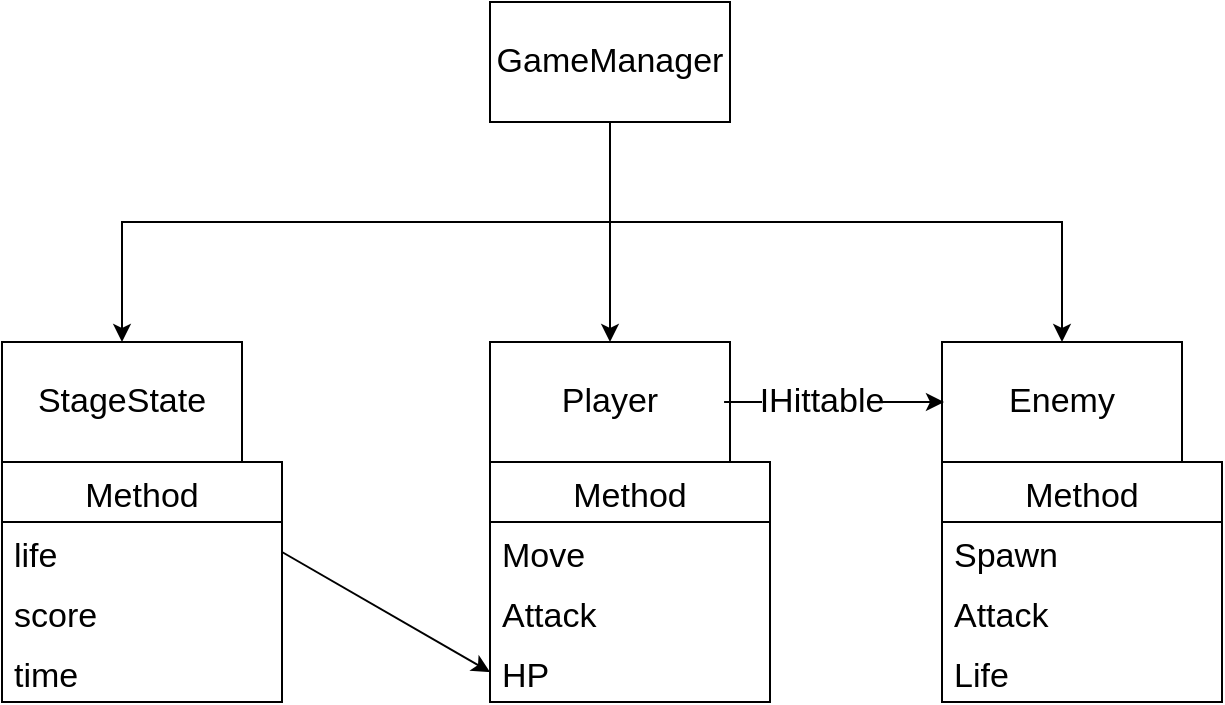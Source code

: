 <mxfile version="18.0.8" type="github">
  <diagram id="nPiM0l03sHZ0EGCZjPm0" name="Page-1">
    <mxGraphModel dx="1038" dy="547" grid="1" gridSize="10" guides="1" tooltips="1" connect="1" arrows="1" fold="1" page="1" pageScale="1" pageWidth="827" pageHeight="1169" math="0" shadow="0">
      <root>
        <mxCell id="0" />
        <mxCell id="1" parent="0" />
        <mxCell id="zV3HZ2iIaUpGLrMhV5pJ-1" value="&lt;font style=&quot;font-size: 17px;&quot;&gt;GameManager&lt;/font&gt;" style="rounded=0;whiteSpace=wrap;html=1;" vertex="1" parent="1">
          <mxGeometry x="354" y="30" width="120" height="60" as="geometry" />
        </mxCell>
        <mxCell id="zV3HZ2iIaUpGLrMhV5pJ-5" value="&lt;font style=&quot;font-size: 17px;&quot;&gt;Enemy&lt;/font&gt;" style="rounded=0;whiteSpace=wrap;html=1;" vertex="1" parent="1">
          <mxGeometry x="580" y="200" width="120" height="60" as="geometry" />
        </mxCell>
        <mxCell id="zV3HZ2iIaUpGLrMhV5pJ-6" value="&lt;font style=&quot;font-size: 17px;&quot;&gt;Player&lt;/font&gt;" style="rounded=0;whiteSpace=wrap;html=1;" vertex="1" parent="1">
          <mxGeometry x="354" y="200" width="120" height="60" as="geometry" />
        </mxCell>
        <mxCell id="zV3HZ2iIaUpGLrMhV5pJ-7" value="&lt;font style=&quot;font-size: 17px;&quot;&gt;StageState&lt;/font&gt;" style="rounded=0;whiteSpace=wrap;html=1;" vertex="1" parent="1">
          <mxGeometry x="110" y="200" width="120" height="60" as="geometry" />
        </mxCell>
        <mxCell id="zV3HZ2iIaUpGLrMhV5pJ-9" value="" style="endArrow=classic;html=1;rounded=0;fontSize=17;exitX=0.5;exitY=1;exitDx=0;exitDy=0;entryX=0.5;entryY=0;entryDx=0;entryDy=0;" edge="1" parent="1" source="zV3HZ2iIaUpGLrMhV5pJ-1" target="zV3HZ2iIaUpGLrMhV5pJ-7">
          <mxGeometry width="50" height="50" relative="1" as="geometry">
            <mxPoint x="390" y="300" as="sourcePoint" />
            <mxPoint x="190" y="180" as="targetPoint" />
            <Array as="points">
              <mxPoint x="414" y="140" />
              <mxPoint x="170" y="140" />
            </Array>
          </mxGeometry>
        </mxCell>
        <mxCell id="zV3HZ2iIaUpGLrMhV5pJ-11" value="" style="endArrow=classic;html=1;rounded=0;fontSize=17;entryX=0.5;entryY=0;entryDx=0;entryDy=0;" edge="1" parent="1" target="zV3HZ2iIaUpGLrMhV5pJ-6">
          <mxGeometry width="50" height="50" relative="1" as="geometry">
            <mxPoint x="414" y="140" as="sourcePoint" />
            <mxPoint x="440" y="130" as="targetPoint" />
          </mxGeometry>
        </mxCell>
        <mxCell id="zV3HZ2iIaUpGLrMhV5pJ-12" value="" style="endArrow=classic;html=1;rounded=0;fontSize=17;entryX=0.5;entryY=0;entryDx=0;entryDy=0;" edge="1" parent="1" target="zV3HZ2iIaUpGLrMhV5pJ-5">
          <mxGeometry width="50" height="50" relative="1" as="geometry">
            <mxPoint x="410" y="140" as="sourcePoint" />
            <mxPoint x="630" y="120" as="targetPoint" />
            <Array as="points">
              <mxPoint x="640" y="140" />
            </Array>
          </mxGeometry>
        </mxCell>
        <mxCell id="zV3HZ2iIaUpGLrMhV5pJ-13" value="Method" style="swimlane;fontStyle=0;childLayout=stackLayout;horizontal=1;startSize=30;horizontalStack=0;resizeParent=1;resizeParentMax=0;resizeLast=0;collapsible=1;marginBottom=0;fontSize=17;" vertex="1" parent="1">
          <mxGeometry x="354" y="260" width="140" height="120" as="geometry" />
        </mxCell>
        <mxCell id="zV3HZ2iIaUpGLrMhV5pJ-14" value="Move" style="text;strokeColor=none;fillColor=none;align=left;verticalAlign=middle;spacingLeft=4;spacingRight=4;overflow=hidden;points=[[0,0.5],[1,0.5]];portConstraint=eastwest;rotatable=0;fontSize=17;" vertex="1" parent="zV3HZ2iIaUpGLrMhV5pJ-13">
          <mxGeometry y="30" width="140" height="30" as="geometry" />
        </mxCell>
        <mxCell id="zV3HZ2iIaUpGLrMhV5pJ-15" value="Attack" style="text;strokeColor=none;fillColor=none;align=left;verticalAlign=middle;spacingLeft=4;spacingRight=4;overflow=hidden;points=[[0,0.5],[1,0.5]];portConstraint=eastwest;rotatable=0;fontSize=17;" vertex="1" parent="zV3HZ2iIaUpGLrMhV5pJ-13">
          <mxGeometry y="60" width="140" height="30" as="geometry" />
        </mxCell>
        <mxCell id="zV3HZ2iIaUpGLrMhV5pJ-16" value="HP" style="text;strokeColor=none;fillColor=none;align=left;verticalAlign=middle;spacingLeft=4;spacingRight=4;overflow=hidden;points=[[0,0.5],[1,0.5]];portConstraint=eastwest;rotatable=0;fontSize=17;" vertex="1" parent="zV3HZ2iIaUpGLrMhV5pJ-13">
          <mxGeometry y="90" width="140" height="30" as="geometry" />
        </mxCell>
        <mxCell id="zV3HZ2iIaUpGLrMhV5pJ-17" value="Method" style="swimlane;fontStyle=0;childLayout=stackLayout;horizontal=1;startSize=30;horizontalStack=0;resizeParent=1;resizeParentMax=0;resizeLast=0;collapsible=1;marginBottom=0;fontSize=17;" vertex="1" parent="1">
          <mxGeometry x="110" y="260" width="140" height="120" as="geometry" />
        </mxCell>
        <mxCell id="zV3HZ2iIaUpGLrMhV5pJ-18" value="life" style="text;strokeColor=none;fillColor=none;align=left;verticalAlign=middle;spacingLeft=4;spacingRight=4;overflow=hidden;points=[[0,0.5],[1,0.5]];portConstraint=eastwest;rotatable=0;fontSize=17;" vertex="1" parent="zV3HZ2iIaUpGLrMhV5pJ-17">
          <mxGeometry y="30" width="140" height="30" as="geometry" />
        </mxCell>
        <mxCell id="zV3HZ2iIaUpGLrMhV5pJ-19" value="score" style="text;strokeColor=none;fillColor=none;align=left;verticalAlign=middle;spacingLeft=4;spacingRight=4;overflow=hidden;points=[[0,0.5],[1,0.5]];portConstraint=eastwest;rotatable=0;fontSize=17;" vertex="1" parent="zV3HZ2iIaUpGLrMhV5pJ-17">
          <mxGeometry y="60" width="140" height="30" as="geometry" />
        </mxCell>
        <mxCell id="zV3HZ2iIaUpGLrMhV5pJ-20" value="time" style="text;strokeColor=none;fillColor=none;align=left;verticalAlign=middle;spacingLeft=4;spacingRight=4;overflow=hidden;points=[[0,0.5],[1,0.5]];portConstraint=eastwest;rotatable=0;fontSize=17;" vertex="1" parent="zV3HZ2iIaUpGLrMhV5pJ-17">
          <mxGeometry y="90" width="140" height="30" as="geometry" />
        </mxCell>
        <mxCell id="zV3HZ2iIaUpGLrMhV5pJ-21" value="Method" style="swimlane;fontStyle=0;childLayout=stackLayout;horizontal=1;startSize=30;horizontalStack=0;resizeParent=1;resizeParentMax=0;resizeLast=0;collapsible=1;marginBottom=0;fontSize=17;" vertex="1" parent="1">
          <mxGeometry x="580" y="260" width="140" height="120" as="geometry" />
        </mxCell>
        <mxCell id="zV3HZ2iIaUpGLrMhV5pJ-22" value="Spawn" style="text;strokeColor=none;fillColor=none;align=left;verticalAlign=middle;spacingLeft=4;spacingRight=4;overflow=hidden;points=[[0,0.5],[1,0.5]];portConstraint=eastwest;rotatable=0;fontSize=17;" vertex="1" parent="zV3HZ2iIaUpGLrMhV5pJ-21">
          <mxGeometry y="30" width="140" height="30" as="geometry" />
        </mxCell>
        <mxCell id="zV3HZ2iIaUpGLrMhV5pJ-23" value="Attack" style="text;strokeColor=none;fillColor=none;align=left;verticalAlign=middle;spacingLeft=4;spacingRight=4;overflow=hidden;points=[[0,0.5],[1,0.5]];portConstraint=eastwest;rotatable=0;fontSize=17;" vertex="1" parent="zV3HZ2iIaUpGLrMhV5pJ-21">
          <mxGeometry y="60" width="140" height="30" as="geometry" />
        </mxCell>
        <mxCell id="zV3HZ2iIaUpGLrMhV5pJ-24" value="Life" style="text;strokeColor=none;fillColor=none;align=left;verticalAlign=middle;spacingLeft=4;spacingRight=4;overflow=hidden;points=[[0,0.5],[1,0.5]];portConstraint=eastwest;rotatable=0;fontSize=17;" vertex="1" parent="zV3HZ2iIaUpGLrMhV5pJ-21">
          <mxGeometry y="90" width="140" height="30" as="geometry" />
        </mxCell>
        <mxCell id="zV3HZ2iIaUpGLrMhV5pJ-26" value="" style="endArrow=classic;html=1;rounded=0;fontSize=17;exitX=0.967;exitY=0.5;exitDx=0;exitDy=0;exitPerimeter=0;startArrow=none;" edge="1" parent="1" source="zV3HZ2iIaUpGLrMhV5pJ-28">
          <mxGeometry relative="1" as="geometry">
            <mxPoint x="471.04" y="230" as="sourcePoint" />
            <mxPoint x="581" y="230" as="targetPoint" />
          </mxGeometry>
        </mxCell>
        <mxCell id="zV3HZ2iIaUpGLrMhV5pJ-28" value="IHittable" style="text;html=1;strokeColor=none;fillColor=none;align=center;verticalAlign=middle;whiteSpace=wrap;rounded=0;fontSize=17;" vertex="1" parent="1">
          <mxGeometry x="490" y="215" width="60" height="30" as="geometry" />
        </mxCell>
        <mxCell id="zV3HZ2iIaUpGLrMhV5pJ-29" value="" style="endArrow=none;html=1;rounded=0;fontSize=17;exitX=0.967;exitY=0.5;exitDx=0;exitDy=0;exitPerimeter=0;" edge="1" parent="1" target="zV3HZ2iIaUpGLrMhV5pJ-28">
          <mxGeometry relative="1" as="geometry">
            <mxPoint x="471.04" y="230" as="sourcePoint" />
            <mxPoint x="581" y="230" as="targetPoint" />
          </mxGeometry>
        </mxCell>
        <mxCell id="zV3HZ2iIaUpGLrMhV5pJ-30" value="" style="endArrow=classic;html=1;rounded=0;fontSize=17;entryX=0;entryY=0.5;entryDx=0;entryDy=0;exitX=1;exitY=0.5;exitDx=0;exitDy=0;" edge="1" parent="1" source="zV3HZ2iIaUpGLrMhV5pJ-18" target="zV3HZ2iIaUpGLrMhV5pJ-16">
          <mxGeometry width="50" height="50" relative="1" as="geometry">
            <mxPoint x="250" y="355" as="sourcePoint" />
            <mxPoint x="320.711" y="305" as="targetPoint" />
          </mxGeometry>
        </mxCell>
      </root>
    </mxGraphModel>
  </diagram>
</mxfile>
